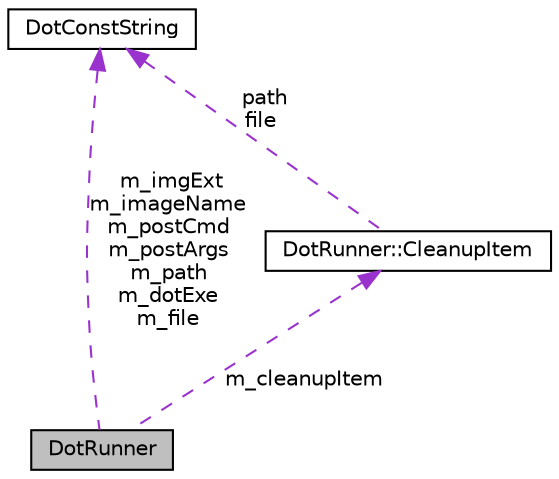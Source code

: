 digraph "DotRunner"
{
 // INTERACTIVE_SVG=YES
  edge [fontname="Helvetica",fontsize="10",labelfontname="Helvetica",labelfontsize="10"];
  node [fontname="Helvetica",fontsize="10",shape=record];
  Node1 [label="DotRunner",height=0.2,width=0.4,color="black", fillcolor="grey75", style="filled", fontcolor="black"];
  Node2 -> Node1 [dir="back",color="darkorchid3",fontsize="10",style="dashed",label=" m_imgExt\nm_imageName\nm_postCmd\nm_postArgs\nm_path\nm_dotExe\nm_file" ,fontname="Helvetica"];
  Node2 [label="DotConstString",height=0.2,width=0.4,color="black", fillcolor="white", style="filled",URL="$d3/d17/class_dot_const_string.html",tooltip="Minimal constant string class that is thread safe, once initialized. "];
  Node3 -> Node1 [dir="back",color="darkorchid3",fontsize="10",style="dashed",label=" m_cleanupItem" ,fontname="Helvetica"];
  Node3 [label="DotRunner::CleanupItem",height=0.2,width=0.4,color="black", fillcolor="white", style="filled",URL="$d1/d96/struct_dot_runner_1_1_cleanup_item.html"];
  Node2 -> Node3 [dir="back",color="darkorchid3",fontsize="10",style="dashed",label=" path\nfile" ,fontname="Helvetica"];
}

